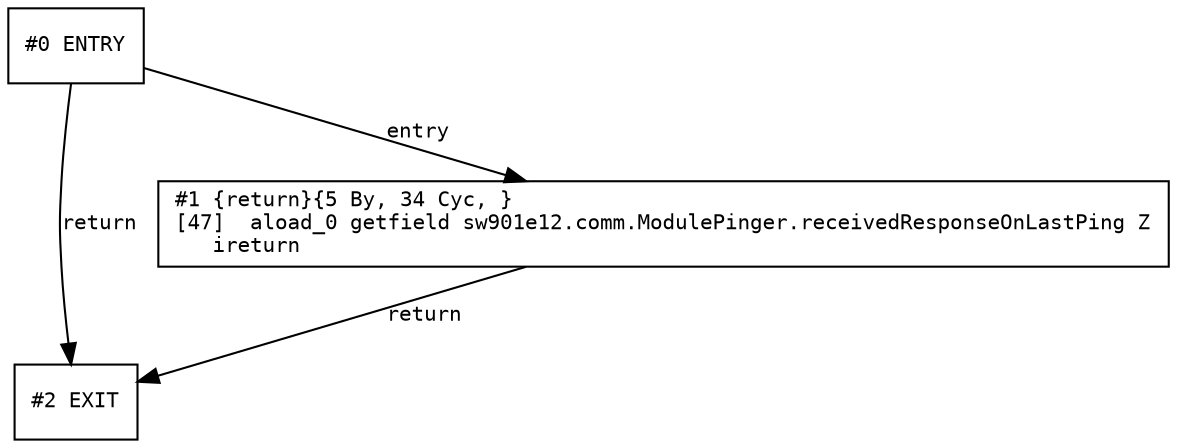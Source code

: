 digraph cfg
{
0 [label="#0 ENTRY",shape=box,fontname=Courier,fontsize=10];
1 [label="#2 EXIT",shape=box,fontname=Courier,fontsize=10];
2 [label="#1 {return}{5 By, 34 Cyc, }\l[47]  aload_0 getfield sw901e12.comm.ModulePinger.receivedResponseOnLastPing Z\l  \ ireturn\l",shape=box,fontname=Courier,fontsize=10];
0 -> 2[label=entry,fontname=Courier,fontsize=10];
2 -> 1[label=return,fontname=Courier,fontsize=10];
0 -> 1[label=return,fontname=Courier,fontsize=10];
}
